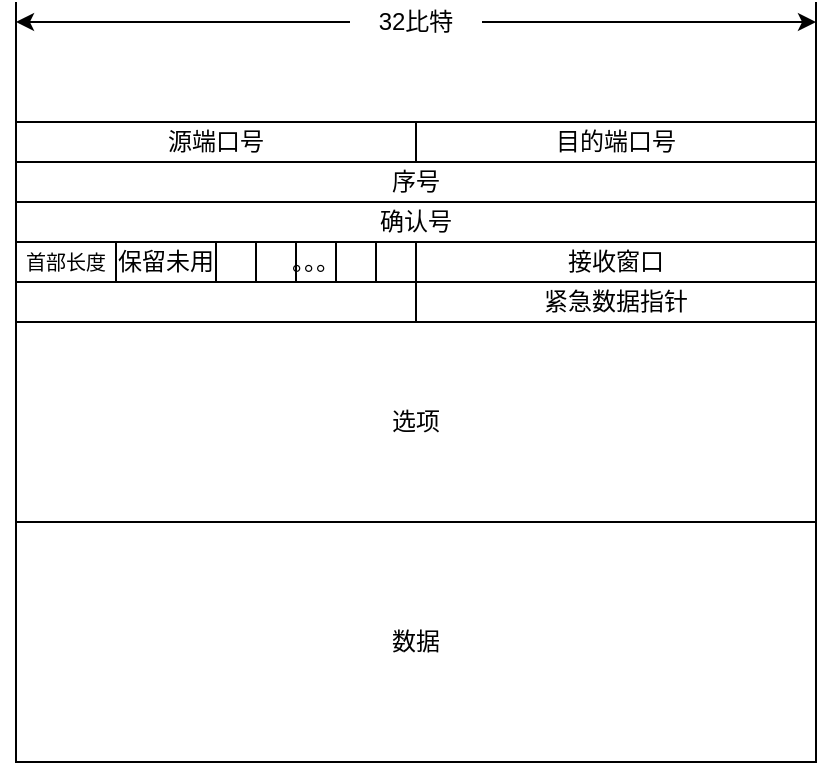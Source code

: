 <mxfile version="14.7.3" type="github">
  <diagram name="Page-1" id="13e1069c-82ec-6db2-03f1-153e76fe0fe0">
    <mxGraphModel dx="1347" dy="802" grid="1" gridSize="10" guides="1" tooltips="1" connect="1" arrows="1" fold="1" page="1" pageScale="1" pageWidth="1100" pageHeight="850" background="none" math="0" shadow="0">
      <root>
        <mxCell id="0" />
        <mxCell id="1" parent="0" />
        <mxCell id="oSbHJNP9s2PAm9ohSpSQ-1" value="选项" style="rounded=0;whiteSpace=wrap;html=1;" vertex="1" parent="1">
          <mxGeometry x="250" y="300" width="400" height="100" as="geometry" />
        </mxCell>
        <mxCell id="oSbHJNP9s2PAm9ohSpSQ-2" value="32比特" style="text;html=1;strokeColor=none;fillColor=none;align=center;verticalAlign=middle;whiteSpace=wrap;rounded=0;" vertex="1" parent="1">
          <mxGeometry x="417" y="140" width="66" height="20" as="geometry" />
        </mxCell>
        <mxCell id="oSbHJNP9s2PAm9ohSpSQ-3" value="" style="endArrow=none;html=1;exitX=0;exitY=0;exitDx=0;exitDy=0;" edge="1" parent="1">
          <mxGeometry width="50" height="50" relative="1" as="geometry">
            <mxPoint x="250" y="200" as="sourcePoint" />
            <mxPoint x="250" y="140" as="targetPoint" />
          </mxGeometry>
        </mxCell>
        <mxCell id="oSbHJNP9s2PAm9ohSpSQ-4" value="" style="endArrow=none;html=1;exitX=0;exitY=0;exitDx=0;exitDy=0;" edge="1" parent="1">
          <mxGeometry width="50" height="50" relative="1" as="geometry">
            <mxPoint x="650" y="200" as="sourcePoint" />
            <mxPoint x="650" y="140" as="targetPoint" />
          </mxGeometry>
        </mxCell>
        <mxCell id="oSbHJNP9s2PAm9ohSpSQ-5" value="" style="endArrow=classic;html=1;exitX=0;exitY=0.5;exitDx=0;exitDy=0;" edge="1" parent="1" source="oSbHJNP9s2PAm9ohSpSQ-2">
          <mxGeometry width="50" height="50" relative="1" as="geometry">
            <mxPoint x="390" y="430" as="sourcePoint" />
            <mxPoint x="250" y="150" as="targetPoint" />
          </mxGeometry>
        </mxCell>
        <mxCell id="oSbHJNP9s2PAm9ohSpSQ-6" value="" style="endArrow=classic;html=1;exitX=1;exitY=0.5;exitDx=0;exitDy=0;" edge="1" parent="1" source="oSbHJNP9s2PAm9ohSpSQ-2">
          <mxGeometry width="50" height="50" relative="1" as="geometry">
            <mxPoint x="470" y="160" as="sourcePoint" />
            <mxPoint x="650" y="150" as="targetPoint" />
          </mxGeometry>
        </mxCell>
        <mxCell id="oSbHJNP9s2PAm9ohSpSQ-7" value="源端口号" style="rounded=0;whiteSpace=wrap;html=1;" vertex="1" parent="1">
          <mxGeometry x="250" y="200" width="200" height="20" as="geometry" />
        </mxCell>
        <mxCell id="oSbHJNP9s2PAm9ohSpSQ-8" value="目的端口号" style="rounded=0;whiteSpace=wrap;html=1;" vertex="1" parent="1">
          <mxGeometry x="450" y="200" width="200" height="20" as="geometry" />
        </mxCell>
        <mxCell id="oSbHJNP9s2PAm9ohSpSQ-9" value="序号" style="rounded=0;whiteSpace=wrap;html=1;" vertex="1" parent="1">
          <mxGeometry x="250" y="220" width="400" height="20" as="geometry" />
        </mxCell>
        <mxCell id="oSbHJNP9s2PAm9ohSpSQ-10" value="确认号" style="rounded=0;whiteSpace=wrap;html=1;" vertex="1" parent="1">
          <mxGeometry x="250" y="240" width="400" height="20" as="geometry" />
        </mxCell>
        <mxCell id="oSbHJNP9s2PAm9ohSpSQ-11" value="接收窗口" style="rounded=0;whiteSpace=wrap;html=1;" vertex="1" parent="1">
          <mxGeometry x="450" y="260" width="200" height="20" as="geometry" />
        </mxCell>
        <mxCell id="oSbHJNP9s2PAm9ohSpSQ-12" style="edgeStyle=orthogonalEdgeStyle;shape=link;rounded=0;orthogonalLoop=1;jettySize=auto;html=1;exitX=0.5;exitY=0;exitDx=0;exitDy=0;entryX=0.5;entryY=0;entryDx=0;entryDy=0;" edge="1" parent="1" source="oSbHJNP9s2PAm9ohSpSQ-20" target="oSbHJNP9s2PAm9ohSpSQ-21">
          <mxGeometry relative="1" as="geometry" />
        </mxCell>
        <mxCell id="oSbHJNP9s2PAm9ohSpSQ-13" style="edgeStyle=orthogonalEdgeStyle;shape=link;rounded=0;orthogonalLoop=1;jettySize=auto;html=1;exitX=0.75;exitY=0;exitDx=0;exitDy=0;entryX=0.75;entryY=0;entryDx=0;entryDy=0;" edge="1" parent="1" source="oSbHJNP9s2PAm9ohSpSQ-20" target="oSbHJNP9s2PAm9ohSpSQ-21">
          <mxGeometry relative="1" as="geometry" />
        </mxCell>
        <mxCell id="oSbHJNP9s2PAm9ohSpSQ-14" style="edgeStyle=orthogonalEdgeStyle;shape=link;rounded=0;orthogonalLoop=1;jettySize=auto;html=1;exitX=0.75;exitY=0;exitDx=0;exitDy=0;entryX=0.75;entryY=0;entryDx=0;entryDy=0;" edge="1" parent="1" source="oSbHJNP9s2PAm9ohSpSQ-20" target="oSbHJNP9s2PAm9ohSpSQ-21">
          <mxGeometry relative="1" as="geometry" />
        </mxCell>
        <mxCell id="oSbHJNP9s2PAm9ohSpSQ-15" style="edgeStyle=orthogonalEdgeStyle;shape=link;rounded=0;orthogonalLoop=1;jettySize=auto;html=1;exitX=0.75;exitY=0;exitDx=0;exitDy=0;entryX=0.75;entryY=0;entryDx=0;entryDy=0;" edge="1" parent="1" source="oSbHJNP9s2PAm9ohSpSQ-20" target="oSbHJNP9s2PAm9ohSpSQ-21">
          <mxGeometry relative="1" as="geometry" />
        </mxCell>
        <mxCell id="oSbHJNP9s2PAm9ohSpSQ-16" style="edgeStyle=orthogonalEdgeStyle;shape=link;rounded=0;orthogonalLoop=1;jettySize=auto;html=1;exitX=0.75;exitY=0;exitDx=0;exitDy=0;entryX=0.75;entryY=0;entryDx=0;entryDy=0;" edge="1" parent="1" source="oSbHJNP9s2PAm9ohSpSQ-20" target="oSbHJNP9s2PAm9ohSpSQ-21">
          <mxGeometry relative="1" as="geometry" />
        </mxCell>
        <mxCell id="oSbHJNP9s2PAm9ohSpSQ-17" style="edgeStyle=orthogonalEdgeStyle;shape=link;rounded=0;orthogonalLoop=1;jettySize=auto;html=1;exitX=0.75;exitY=0;exitDx=0;exitDy=0;entryX=0.75;entryY=0;entryDx=0;entryDy=0;" edge="1" parent="1" source="oSbHJNP9s2PAm9ohSpSQ-20" target="oSbHJNP9s2PAm9ohSpSQ-21">
          <mxGeometry relative="1" as="geometry" />
        </mxCell>
        <mxCell id="oSbHJNP9s2PAm9ohSpSQ-18" style="edgeStyle=orthogonalEdgeStyle;shape=link;rounded=0;orthogonalLoop=1;jettySize=auto;html=1;exitX=0.75;exitY=0;exitDx=0;exitDy=0;entryX=0.75;entryY=0;entryDx=0;entryDy=0;" edge="1" parent="1" source="oSbHJNP9s2PAm9ohSpSQ-20" target="oSbHJNP9s2PAm9ohSpSQ-21">
          <mxGeometry relative="1" as="geometry" />
        </mxCell>
        <mxCell id="oSbHJNP9s2PAm9ohSpSQ-19" style="edgeStyle=orthogonalEdgeStyle;shape=link;rounded=0;orthogonalLoop=1;jettySize=auto;html=1;exitX=0.75;exitY=0;exitDx=0;exitDy=0;entryX=0.75;entryY=0;entryDx=0;entryDy=0;width=60;" edge="1" parent="1" source="oSbHJNP9s2PAm9ohSpSQ-20" target="oSbHJNP9s2PAm9ohSpSQ-21">
          <mxGeometry relative="1" as="geometry" />
        </mxCell>
        <mxCell id="oSbHJNP9s2PAm9ohSpSQ-20" value="" style="rounded=0;whiteSpace=wrap;html=1;" vertex="1" parent="1">
          <mxGeometry x="250" y="260" width="200" height="20" as="geometry" />
        </mxCell>
        <mxCell id="oSbHJNP9s2PAm9ohSpSQ-21" value="" style="rounded=0;whiteSpace=wrap;html=1;" vertex="1" parent="1">
          <mxGeometry x="250" y="280" width="200" height="20" as="geometry" />
        </mxCell>
        <mxCell id="oSbHJNP9s2PAm9ohSpSQ-22" value="紧急数据指针" style="rounded=0;whiteSpace=wrap;html=1;" vertex="1" parent="1">
          <mxGeometry x="450" y="280" width="200" height="20" as="geometry" />
        </mxCell>
        <mxCell id="oSbHJNP9s2PAm9ohSpSQ-23" value="&lt;font style=&quot;font-size: 10px&quot;&gt;首部长度&lt;/font&gt;" style="rounded=0;whiteSpace=wrap;html=1;" vertex="1" parent="1">
          <mxGeometry x="250" y="260" width="50" height="20" as="geometry" />
        </mxCell>
        <mxCell id="oSbHJNP9s2PAm9ohSpSQ-24" value="保留未用" style="rounded=0;whiteSpace=wrap;html=1;" vertex="1" parent="1">
          <mxGeometry x="300" y="260" width="50" height="20" as="geometry" />
        </mxCell>
        <mxCell id="oSbHJNP9s2PAm9ohSpSQ-25" value="" style="rounded=0;whiteSpace=wrap;html=1;" vertex="1" parent="1">
          <mxGeometry x="350" y="260" width="20" height="20" as="geometry" />
        </mxCell>
        <mxCell id="oSbHJNP9s2PAm9ohSpSQ-26" value="" style="rounded=0;whiteSpace=wrap;html=1;" vertex="1" parent="1">
          <mxGeometry x="370" y="260" width="20" height="20" as="geometry" />
        </mxCell>
        <mxCell id="oSbHJNP9s2PAm9ohSpSQ-27" value="。。。" style="rounded=0;whiteSpace=wrap;html=1;" vertex="1" parent="1">
          <mxGeometry x="390" y="260" width="20" height="20" as="geometry" />
        </mxCell>
        <mxCell id="oSbHJNP9s2PAm9ohSpSQ-28" value="" style="rounded=0;whiteSpace=wrap;html=1;" vertex="1" parent="1">
          <mxGeometry x="410" y="260" width="20" height="20" as="geometry" />
        </mxCell>
        <mxCell id="oSbHJNP9s2PAm9ohSpSQ-29" value="数据" style="rounded=0;whiteSpace=wrap;html=1;" vertex="1" parent="1">
          <mxGeometry x="250" y="400" width="400" height="120" as="geometry" />
        </mxCell>
      </root>
    </mxGraphModel>
  </diagram>
</mxfile>
